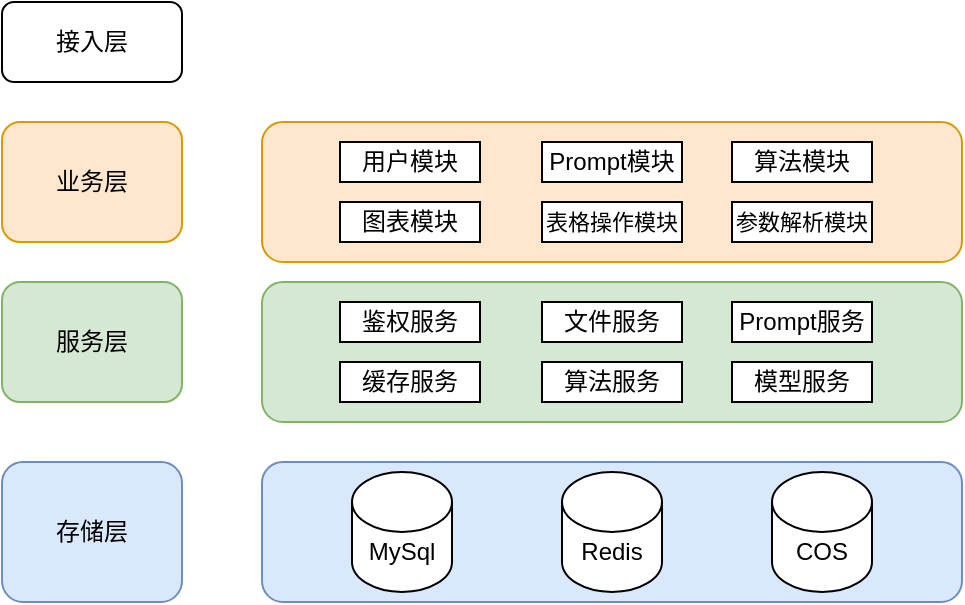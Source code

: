 <mxfile version="24.8.3">
  <diagram name="第 1 页" id="m5vAoL9xg7GJbXBNfQwp">
    <mxGraphModel dx="786" dy="467" grid="1" gridSize="10" guides="1" tooltips="1" connect="1" arrows="1" fold="1" page="1" pageScale="1" pageWidth="827" pageHeight="1169" math="0" shadow="0">
      <root>
        <mxCell id="0" />
        <mxCell id="1" parent="0" />
        <mxCell id="iLdxthDhzkOjvci4m4Ki-2" value="接入层" style="rounded=1;whiteSpace=wrap;html=1;" vertex="1" parent="1">
          <mxGeometry x="210" y="90" width="90" height="40" as="geometry" />
        </mxCell>
        <mxCell id="iLdxthDhzkOjvci4m4Ki-5" value="服务层" style="rounded=1;whiteSpace=wrap;html=1;fillColor=#d5e8d4;strokeColor=#82b366;" vertex="1" parent="1">
          <mxGeometry x="210" y="230" width="90" height="60" as="geometry" />
        </mxCell>
        <mxCell id="iLdxthDhzkOjvci4m4Ki-6" value="存储层" style="rounded=1;whiteSpace=wrap;html=1;fillColor=#dae8fc;strokeColor=#6c8ebf;" vertex="1" parent="1">
          <mxGeometry x="210" y="320" width="90" height="70" as="geometry" />
        </mxCell>
        <mxCell id="iLdxthDhzkOjvci4m4Ki-7" value="" style="rounded=1;whiteSpace=wrap;html=1;fillColor=#dae8fc;strokeColor=#6c8ebf;" vertex="1" parent="1">
          <mxGeometry x="340" y="320" width="350" height="70" as="geometry" />
        </mxCell>
        <mxCell id="iLdxthDhzkOjvci4m4Ki-16" value="" style="shape=cylinder3;whiteSpace=wrap;html=1;boundedLbl=1;backgroundOutline=1;size=15;" vertex="1" parent="1">
          <mxGeometry x="385" y="325" width="50" height="60" as="geometry" />
        </mxCell>
        <mxCell id="iLdxthDhzkOjvci4m4Ki-17" value="MySql" style="text;html=1;align=center;verticalAlign=middle;whiteSpace=wrap;rounded=0;" vertex="1" parent="1">
          <mxGeometry x="380" y="350" width="60" height="30" as="geometry" />
        </mxCell>
        <mxCell id="iLdxthDhzkOjvci4m4Ki-18" value="" style="shape=cylinder3;whiteSpace=wrap;html=1;boundedLbl=1;backgroundOutline=1;size=15;" vertex="1" parent="1">
          <mxGeometry x="490" y="325" width="50" height="60" as="geometry" />
        </mxCell>
        <mxCell id="iLdxthDhzkOjvci4m4Ki-19" value="Redis" style="text;html=1;align=center;verticalAlign=middle;whiteSpace=wrap;rounded=0;" vertex="1" parent="1">
          <mxGeometry x="485" y="350" width="60" height="30" as="geometry" />
        </mxCell>
        <mxCell id="iLdxthDhzkOjvci4m4Ki-20" value="" style="shape=cylinder3;whiteSpace=wrap;html=1;boundedLbl=1;backgroundOutline=1;size=15;" vertex="1" parent="1">
          <mxGeometry x="595" y="325" width="50" height="60" as="geometry" />
        </mxCell>
        <mxCell id="iLdxthDhzkOjvci4m4Ki-21" value="COS" style="text;html=1;align=center;verticalAlign=middle;whiteSpace=wrap;rounded=0;" vertex="1" parent="1">
          <mxGeometry x="590" y="350" width="60" height="30" as="geometry" />
        </mxCell>
        <mxCell id="iLdxthDhzkOjvci4m4Ki-24" value="" style="rounded=1;whiteSpace=wrap;html=1;fillColor=#d5e8d4;strokeColor=#82b366;" vertex="1" parent="1">
          <mxGeometry x="340" y="230" width="350" height="70" as="geometry" />
        </mxCell>
        <mxCell id="iLdxthDhzkOjvci4m4Ki-26" value="鉴权服务" style="rounded=0;whiteSpace=wrap;html=1;" vertex="1" parent="1">
          <mxGeometry x="379" y="240" width="70" height="20" as="geometry" />
        </mxCell>
        <mxCell id="iLdxthDhzkOjvci4m4Ki-27" value="文件服务" style="rounded=0;whiteSpace=wrap;html=1;" vertex="1" parent="1">
          <mxGeometry x="480" y="240" width="70" height="20" as="geometry" />
        </mxCell>
        <mxCell id="iLdxthDhzkOjvci4m4Ki-28" value="缓存服务" style="rounded=0;whiteSpace=wrap;html=1;" vertex="1" parent="1">
          <mxGeometry x="379" y="270" width="70" height="20" as="geometry" />
        </mxCell>
        <mxCell id="iLdxthDhzkOjvci4m4Ki-29" value="算法服务" style="rounded=0;whiteSpace=wrap;html=1;" vertex="1" parent="1">
          <mxGeometry x="480" y="270" width="70" height="20" as="geometry" />
        </mxCell>
        <mxCell id="iLdxthDhzkOjvci4m4Ki-30" value="Prompt服务" style="rounded=0;whiteSpace=wrap;html=1;" vertex="1" parent="1">
          <mxGeometry x="575" y="240" width="70" height="20" as="geometry" />
        </mxCell>
        <mxCell id="iLdxthDhzkOjvci4m4Ki-31" value="模型服务" style="rounded=0;whiteSpace=wrap;html=1;" vertex="1" parent="1">
          <mxGeometry x="575" y="270" width="70" height="20" as="geometry" />
        </mxCell>
        <mxCell id="iLdxthDhzkOjvci4m4Ki-32" value="业务层" style="rounded=1;whiteSpace=wrap;html=1;fillColor=#ffe6cc;strokeColor=#d79b00;" vertex="1" parent="1">
          <mxGeometry x="210" y="150" width="90" height="60" as="geometry" />
        </mxCell>
        <mxCell id="iLdxthDhzkOjvci4m4Ki-33" value="" style="rounded=1;whiteSpace=wrap;html=1;fillColor=#ffe6cc;strokeColor=#d79b00;" vertex="1" parent="1">
          <mxGeometry x="340" y="150" width="350" height="70" as="geometry" />
        </mxCell>
        <mxCell id="iLdxthDhzkOjvci4m4Ki-34" value="用户模块" style="rounded=0;whiteSpace=wrap;html=1;" vertex="1" parent="1">
          <mxGeometry x="379" y="160" width="70" height="20" as="geometry" />
        </mxCell>
        <mxCell id="iLdxthDhzkOjvci4m4Ki-35" value="Prompt模块" style="rounded=0;whiteSpace=wrap;html=1;" vertex="1" parent="1">
          <mxGeometry x="480" y="160" width="70" height="20" as="geometry" />
        </mxCell>
        <mxCell id="iLdxthDhzkOjvci4m4Ki-36" value="图表模块" style="rounded=0;whiteSpace=wrap;html=1;" vertex="1" parent="1">
          <mxGeometry x="379" y="190" width="70" height="20" as="geometry" />
        </mxCell>
        <mxCell id="iLdxthDhzkOjvci4m4Ki-37" value="&lt;font style=&quot;font-size: 11px;&quot;&gt;表格操作模块&lt;/font&gt;" style="rounded=0;whiteSpace=wrap;html=1;" vertex="1" parent="1">
          <mxGeometry x="480" y="190" width="70" height="20" as="geometry" />
        </mxCell>
        <mxCell id="iLdxthDhzkOjvci4m4Ki-38" value="算法模块" style="rounded=0;whiteSpace=wrap;html=1;" vertex="1" parent="1">
          <mxGeometry x="575" y="160" width="70" height="20" as="geometry" />
        </mxCell>
        <mxCell id="iLdxthDhzkOjvci4m4Ki-39" value="&lt;font style=&quot;font-size: 11px;&quot;&gt;参数解析模块&lt;/font&gt;" style="rounded=0;whiteSpace=wrap;html=1;" vertex="1" parent="1">
          <mxGeometry x="575" y="190" width="70" height="20" as="geometry" />
        </mxCell>
      </root>
    </mxGraphModel>
  </diagram>
</mxfile>
